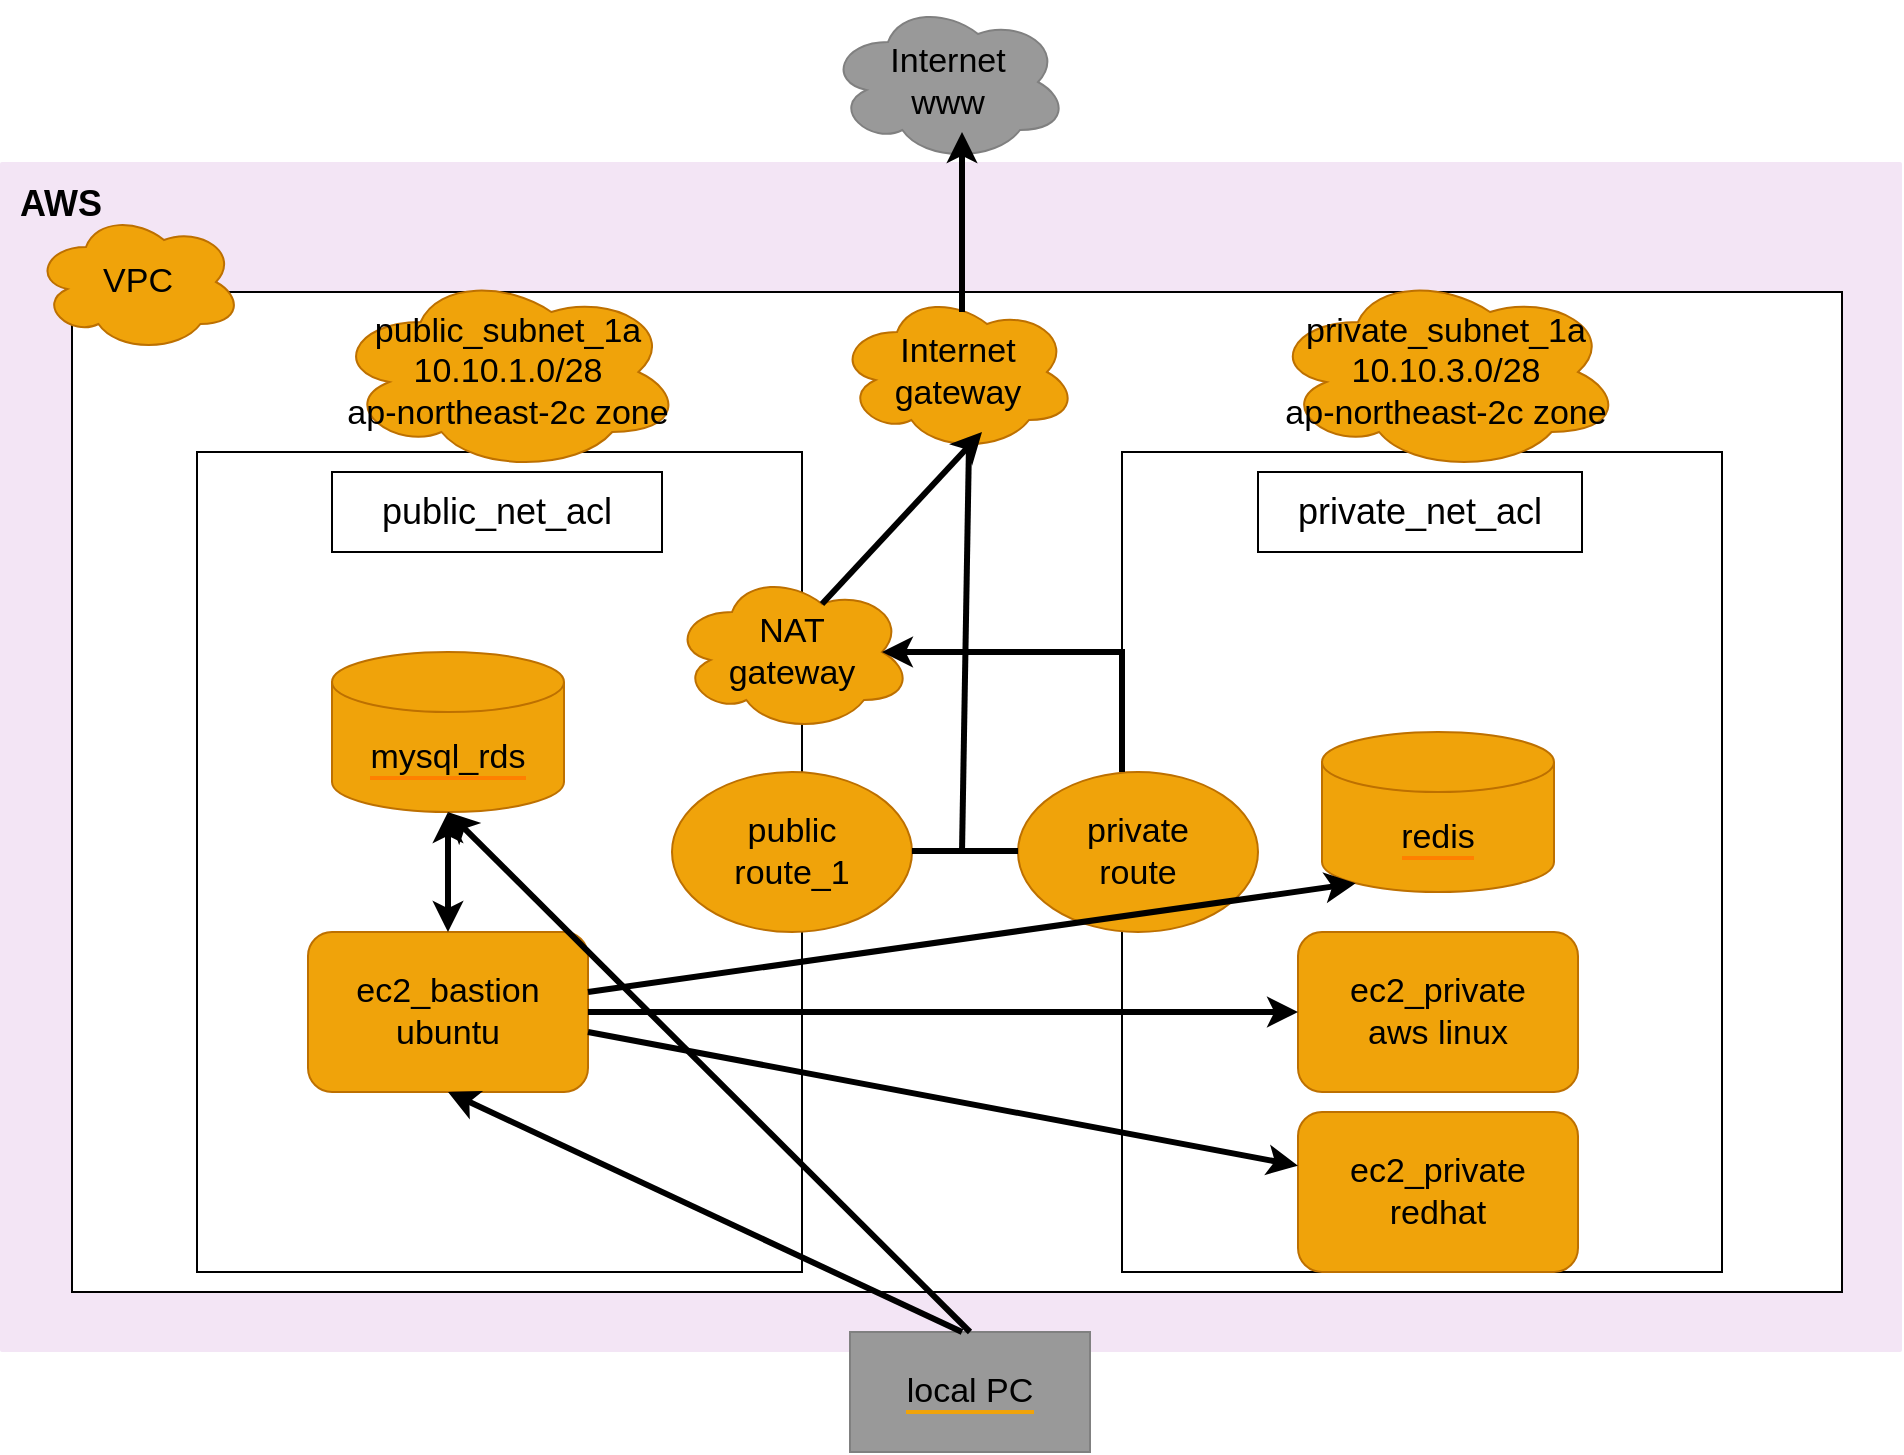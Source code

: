 <mxfile version="20.8.5" type="device"><diagram id="6OiTJtmMYMxDYZhutfO3" name="시스템 구성도"><mxGraphModel dx="223" dy="1750" grid="1" gridSize="10" guides="1" tooltips="1" connect="1" arrows="1" fold="1" page="1" pageScale="1" pageWidth="827" pageHeight="1169" math="0" shadow="0"><root><mxCell id="2kN-kuooNVPw6q_NyJbZ-0"/><mxCell id="2kN-kuooNVPw6q_NyJbZ-1" parent="2kN-kuooNVPw6q_NyJbZ-0"/><mxCell id="2kN-kuooNVPw6q_NyJbZ-3" value="&lt;font color=&quot;#000000&quot;&gt;&lt;span style=&quot;font-size: 18px&quot;&gt;&lt;b&gt;AWS&lt;/b&gt;&lt;/span&gt;&lt;/font&gt;" style="points=[[0,0,0],[0.25,0,0],[0.5,0,0],[0.75,0,0],[1,0,0],[1,0.25,0],[1,0.5,0],[1,0.75,0],[1,1,0],[0.75,1,0],[0.5,1,0],[0.25,1,0],[0,1,0],[0,0.75,0],[0,0.5,0],[0,0.25,0]];rounded=1;absoluteArcSize=1;arcSize=2;html=1;strokeColor=none;gradientColor=none;shadow=0;dashed=0;fontSize=12;fontColor=#9E9E9E;align=left;verticalAlign=top;spacing=10;spacingTop=-4;fillColor=#F3E5F5;" parent="2kN-kuooNVPw6q_NyJbZ-1" vertex="1"><mxGeometry x="919" y="-595" width="951" height="595" as="geometry"/></mxCell><mxCell id="CsKIvv1b8h3DvCWaSSEj-0" value="" style="rounded=0;whiteSpace=wrap;html=1;" parent="2kN-kuooNVPw6q_NyJbZ-1" vertex="1"><mxGeometry x="955" y="-530" width="885" height="500" as="geometry"/></mxCell><mxCell id="CsKIvv1b8h3DvCWaSSEj-1" value="&lt;font style=&quot;font-size: 17px&quot;&gt;VPC&lt;/font&gt;" style="ellipse;shape=cloud;whiteSpace=wrap;html=1;fillColor=#f0a30a;fontColor=#000000;strokeColor=#BD7000;" parent="2kN-kuooNVPw6q_NyJbZ-1" vertex="1"><mxGeometry x="936" y="-570" width="104" height="70" as="geometry"/></mxCell><mxCell id="CsKIvv1b8h3DvCWaSSEj-2" value="" style="rounded=0;whiteSpace=wrap;html=1;fontSize=17;" parent="2kN-kuooNVPw6q_NyJbZ-1" vertex="1"><mxGeometry x="1017.5" y="-450" width="302.5" height="410" as="geometry"/></mxCell><mxCell id="CsKIvv1b8h3DvCWaSSEj-4" value="" style="rounded=0;whiteSpace=wrap;html=1;fontSize=17;" parent="2kN-kuooNVPw6q_NyJbZ-1" vertex="1"><mxGeometry x="1480" y="-450" width="300" height="410" as="geometry"/></mxCell><mxCell id="CsKIvv1b8h3DvCWaSSEj-5" value="&lt;font style=&quot;font-size: 17px&quot;&gt;public_subnet_1a&lt;br&gt;10.10.1.0/28&lt;br&gt;ap-northeast-2c zone&lt;br&gt;&lt;/font&gt;" style="ellipse;shape=cloud;whiteSpace=wrap;html=1;fillColor=#f0a30a;fontColor=#000000;strokeColor=#BD7000;" parent="2kN-kuooNVPw6q_NyJbZ-1" vertex="1"><mxGeometry x="1085.75" y="-540" width="174.25" height="100" as="geometry"/></mxCell><mxCell id="CsKIvv1b8h3DvCWaSSEj-6" value="&lt;font style=&quot;font-size: 17px&quot;&gt;private_subnet_1a&lt;br&gt;10.10.3.0/28&lt;br&gt;ap-northeast-2c zone&lt;br&gt;&lt;/font&gt;" style="ellipse;shape=cloud;whiteSpace=wrap;html=1;fillColor=#f0a30a;fontColor=#000000;strokeColor=#BD7000;" parent="2kN-kuooNVPw6q_NyJbZ-1" vertex="1"><mxGeometry x="1554" y="-540" width="176" height="100" as="geometry"/></mxCell><mxCell id="CsKIvv1b8h3DvCWaSSEj-7" value="&lt;font style=&quot;font-size: 18px&quot;&gt;public_net_acl&lt;/font&gt;" style="rounded=0;whiteSpace=wrap;html=1;fontSize=17;" parent="2kN-kuooNVPw6q_NyJbZ-1" vertex="1"><mxGeometry x="1085" y="-440" width="165" height="40" as="geometry"/></mxCell><mxCell id="CsKIvv1b8h3DvCWaSSEj-8" value="&lt;font style=&quot;font-size: 18px&quot;&gt;private_net_acl&lt;/font&gt;" style="rounded=0;whiteSpace=wrap;html=1;fontSize=17;" parent="2kN-kuooNVPw6q_NyJbZ-1" vertex="1"><mxGeometry x="1548" y="-440" width="162" height="40" as="geometry"/></mxCell><mxCell id="CsKIvv1b8h3DvCWaSSEj-10" value="&lt;font style=&quot;font-size: 17px&quot;&gt;Internet&lt;br&gt;gateway&lt;br&gt;&lt;/font&gt;" style="ellipse;shape=cloud;whiteSpace=wrap;html=1;fillColor=#f0a30a;fontColor=#000000;strokeColor=#BD7000;" parent="2kN-kuooNVPw6q_NyJbZ-1" vertex="1"><mxGeometry x="1337.5" y="-530" width="120" height="80" as="geometry"/></mxCell><mxCell id="CsKIvv1b8h3DvCWaSSEj-12" value="public&lt;br&gt;route_1" style="ellipse;whiteSpace=wrap;html=1;fontSize=17;fillColor=#f0a30a;fontColor=#000000;strokeColor=#BD7000;" parent="2kN-kuooNVPw6q_NyJbZ-1" vertex="1"><mxGeometry x="1255" y="-290" width="120" height="80" as="geometry"/></mxCell><mxCell id="CsKIvv1b8h3DvCWaSSEj-13" value="private&lt;br&gt;route" style="ellipse;whiteSpace=wrap;html=1;fontSize=17;fillColor=#f0a30a;fontColor=#000000;strokeColor=#BD7000;" parent="2kN-kuooNVPw6q_NyJbZ-1" vertex="1"><mxGeometry x="1428" y="-290" width="120" height="80" as="geometry"/></mxCell><mxCell id="CsKIvv1b8h3DvCWaSSEj-14" value="&lt;font style=&quot;font-size: 17px&quot;&gt;Internet&lt;br&gt;www&lt;br&gt;&lt;/font&gt;" style="ellipse;shape=cloud;whiteSpace=wrap;html=1;fillColor=#999999;fontColor=#000000;strokeColor=#808080;" parent="2kN-kuooNVPw6q_NyJbZ-1" vertex="1"><mxGeometry x="1333" y="-675" width="120" height="80" as="geometry"/></mxCell><mxCell id="CsKIvv1b8h3DvCWaSSEj-16" value="" style="endArrow=none;html=1;rounded=0;fontSize=17;strokeWidth=3;entryX=0;entryY=0.5;entryDx=0;entryDy=0;exitX=1;exitY=0.5;exitDx=0;exitDy=0;" parent="2kN-kuooNVPw6q_NyJbZ-1" edge="1"><mxGeometry width="50" height="50" relative="1" as="geometry"><mxPoint x="1375.0" y="-250.5" as="sourcePoint"/><mxPoint x="1428" y="-250.5" as="targetPoint"/></mxGeometry></mxCell><mxCell id="CsKIvv1b8h3DvCWaSSEj-19" value="" style="endArrow=classic;html=1;rounded=0;fontSize=17;strokeWidth=3;" parent="2kN-kuooNVPw6q_NyJbZ-1" edge="1"><mxGeometry width="50" height="50" relative="1" as="geometry"><mxPoint x="1400" y="-520" as="sourcePoint"/><mxPoint x="1400" y="-610" as="targetPoint"/></mxGeometry></mxCell><mxCell id="CsKIvv1b8h3DvCWaSSEj-20" value="ec2_bastion&lt;br&gt;ubuntu" style="rounded=1;whiteSpace=wrap;html=1;fontSize=17;strokeColor=#BD7000;fillColor=#f0a30a;fontColor=#000000;" parent="2kN-kuooNVPw6q_NyJbZ-1" vertex="1"><mxGeometry x="1073" y="-210" width="140" height="80" as="geometry"/></mxCell><mxCell id="CsKIvv1b8h3DvCWaSSEj-21" value="&lt;span style=&quot;background-color: rgb(240 , 163 , 10)&quot;&gt;mysql_rds&lt;/span&gt;" style="shape=cylinder3;whiteSpace=wrap;html=1;boundedLbl=1;backgroundOutline=1;size=15;labelBackgroundColor=#FF8000;fontSize=17;strokeColor=#BD7000;fillColor=#f0a30a;fontColor=#000000;" parent="2kN-kuooNVPw6q_NyJbZ-1" vertex="1"><mxGeometry x="1085" y="-350" width="116" height="80" as="geometry"/></mxCell><mxCell id="CsKIvv1b8h3DvCWaSSEj-22" value="&lt;span style=&quot;background-color: rgb(153 , 153 , 153)&quot;&gt;local PC&lt;/span&gt;" style="rounded=0;whiteSpace=wrap;html=1;labelBackgroundColor=#F0A30A;fontSize=17;strokeColor=#808080;fillColor=#999999;" parent="2kN-kuooNVPw6q_NyJbZ-1" vertex="1"><mxGeometry x="1344" y="-10" width="120" height="60" as="geometry"/></mxCell><mxCell id="CsKIvv1b8h3DvCWaSSEj-23" value="" style="endArrow=classic;html=1;rounded=0;fontSize=17;strokeWidth=3;exitX=0.5;exitY=0;exitDx=0;exitDy=0;entryX=0.5;entryY=1;entryDx=0;entryDy=0;entryPerimeter=0;" parent="2kN-kuooNVPw6q_NyJbZ-1" source="CsKIvv1b8h3DvCWaSSEj-22" target="CsKIvv1b8h3DvCWaSSEj-21" edge="1"><mxGeometry width="50" height="50" relative="1" as="geometry"><mxPoint x="1600" y="-170" as="sourcePoint"/><mxPoint x="1650" y="-220" as="targetPoint"/></mxGeometry></mxCell><mxCell id="CsKIvv1b8h3DvCWaSSEj-24" value="" style="endArrow=classic;html=1;rounded=0;fontSize=17;strokeWidth=3;entryX=0.5;entryY=1;entryDx=0;entryDy=0;" parent="2kN-kuooNVPw6q_NyJbZ-1" target="CsKIvv1b8h3DvCWaSSEj-20" edge="1"><mxGeometry width="50" height="50" relative="1" as="geometry"><mxPoint x="1400" y="-10" as="sourcePoint"/><mxPoint x="1172.5" y="-220" as="targetPoint"/></mxGeometry></mxCell><mxCell id="CsKIvv1b8h3DvCWaSSEj-33" value="" style="endArrow=none;html=1;rounded=0;fontSize=17;strokeWidth=3;exitX=0.55;exitY=0.95;exitDx=0;exitDy=0;exitPerimeter=0;" parent="2kN-kuooNVPw6q_NyJbZ-1" source="CsKIvv1b8h3DvCWaSSEj-10" edge="1"><mxGeometry width="50" height="50" relative="1" as="geometry"><mxPoint x="1390" y="-180" as="sourcePoint"/><mxPoint x="1400" y="-250" as="targetPoint"/></mxGeometry></mxCell><mxCell id="NxzHG07kIJvz1A7ldpy9-0" value="ec2_private&lt;br&gt;aws linux" style="rounded=1;whiteSpace=wrap;html=1;fontSize=17;strokeColor=#BD7000;fillColor=#f0a30a;fontColor=#000000;" parent="2kN-kuooNVPw6q_NyJbZ-1" vertex="1"><mxGeometry x="1568" y="-210" width="140" height="80" as="geometry"/></mxCell><mxCell id="NxzHG07kIJvz1A7ldpy9-1" value="" style="endArrow=classic;html=1;rounded=0;fontSize=17;strokeWidth=3;exitX=1;exitY=0.5;exitDx=0;exitDy=0;entryX=0;entryY=0.5;entryDx=0;entryDy=0;" parent="2kN-kuooNVPw6q_NyJbZ-1" source="CsKIvv1b8h3DvCWaSSEj-20" target="NxzHG07kIJvz1A7ldpy9-0" edge="1"><mxGeometry width="50" height="50" relative="1" as="geometry"><mxPoint x="1240" y="-260" as="sourcePoint"/><mxPoint x="1004.75" y="-350" as="targetPoint"/></mxGeometry></mxCell><mxCell id="NxzHG07kIJvz1A7ldpy9-2" value="&lt;font style=&quot;font-size: 17px&quot;&gt;NAT&lt;br&gt;gateway&lt;br&gt;&lt;/font&gt;" style="ellipse;shape=cloud;whiteSpace=wrap;html=1;fillColor=#f0a30a;fontColor=#000000;strokeColor=#BD7000;" parent="2kN-kuooNVPw6q_NyJbZ-1" vertex="1"><mxGeometry x="1255" y="-390" width="120" height="80" as="geometry"/></mxCell><mxCell id="NxzHG07kIJvz1A7ldpy9-3" value="" style="endArrow=classic;html=1;rounded=0;fontSize=17;strokeWidth=3;entryX=0.875;entryY=0.5;entryDx=0;entryDy=0;entryPerimeter=0;" parent="2kN-kuooNVPw6q_NyJbZ-1" source="CsKIvv1b8h3DvCWaSSEj-4" target="NxzHG07kIJvz1A7ldpy9-2" edge="1"><mxGeometry width="50" height="50" relative="1" as="geometry"><mxPoint x="1480" y="-275" as="sourcePoint"/><mxPoint x="1857" y="-275" as="targetPoint"/><Array as="points"><mxPoint x="1480" y="-290"/><mxPoint x="1480" y="-340"/><mxPoint x="1480" y="-350"/></Array></mxGeometry></mxCell><mxCell id="NxzHG07kIJvz1A7ldpy9-5" value="" style="endArrow=classic;html=1;rounded=0;fontSize=17;strokeWidth=3;exitX=0.625;exitY=0.2;exitDx=0;exitDy=0;exitPerimeter=0;" parent="2kN-kuooNVPw6q_NyJbZ-1" source="NxzHG07kIJvz1A7ldpy9-2" edge="1"><mxGeometry width="50" height="50" relative="1" as="geometry"><mxPoint x="1397" y="-310" as="sourcePoint"/><mxPoint x="1410" y="-460" as="targetPoint"/></mxGeometry></mxCell><mxCell id="NxzHG07kIJvz1A7ldpy9-6" value="" style="endArrow=classic;startArrow=classic;html=1;rounded=0;strokeWidth=3;exitX=0.5;exitY=0;exitDx=0;exitDy=0;" parent="2kN-kuooNVPw6q_NyJbZ-1" source="CsKIvv1b8h3DvCWaSSEj-20" edge="1"><mxGeometry width="50" height="50" relative="1" as="geometry"><mxPoint x="1100" y="-220" as="sourcePoint"/><mxPoint x="1143" y="-270" as="targetPoint"/></mxGeometry></mxCell><mxCell id="Ai_l0kEmHAwXaq4DHkzZ-0" value="ec2_private&lt;br&gt;redhat" style="rounded=1;whiteSpace=wrap;html=1;fontSize=17;strokeColor=#BD7000;fillColor=#f0a30a;fontColor=#000000;" parent="2kN-kuooNVPw6q_NyJbZ-1" vertex="1"><mxGeometry x="1568" y="-120" width="140" height="80" as="geometry"/></mxCell><mxCell id="Ai_l0kEmHAwXaq4DHkzZ-1" value="" style="endArrow=classic;html=1;rounded=0;fontSize=17;strokeWidth=3;exitX=1;exitY=0.5;exitDx=0;exitDy=0;" parent="2kN-kuooNVPw6q_NyJbZ-1" target="Ai_l0kEmHAwXaq4DHkzZ-0" edge="1"><mxGeometry width="50" height="50" relative="1" as="geometry"><mxPoint x="1213" y="-160" as="sourcePoint"/><mxPoint x="1568" y="-200" as="targetPoint"/></mxGeometry></mxCell><mxCell id="nOPJDjioigcv_lOzxg-Y-0" value="&lt;span style=&quot;background-color: rgb(240 , 163 , 10)&quot;&gt;redis&lt;/span&gt;" style="shape=cylinder3;whiteSpace=wrap;html=1;boundedLbl=1;backgroundOutline=1;size=15;labelBackgroundColor=#FF8000;fontSize=17;strokeColor=#BD7000;fillColor=#f0a30a;fontColor=#000000;" vertex="1" parent="2kN-kuooNVPw6q_NyJbZ-1"><mxGeometry x="1580" y="-310" width="116" height="80" as="geometry"/></mxCell><mxCell id="nOPJDjioigcv_lOzxg-Y-1" value="" style="endArrow=classic;html=1;rounded=0;fontSize=17;strokeWidth=3;exitX=1;exitY=0.5;exitDx=0;exitDy=0;entryX=0.145;entryY=1;entryDx=0;entryDy=-4.35;entryPerimeter=0;" edge="1" parent="2kN-kuooNVPw6q_NyJbZ-1" target="nOPJDjioigcv_lOzxg-Y-0"><mxGeometry width="50" height="50" relative="1" as="geometry"><mxPoint x="1213" y="-180" as="sourcePoint"/><mxPoint x="1568" y="-180" as="targetPoint"/></mxGeometry></mxCell></root></mxGraphModel></diagram></mxfile>